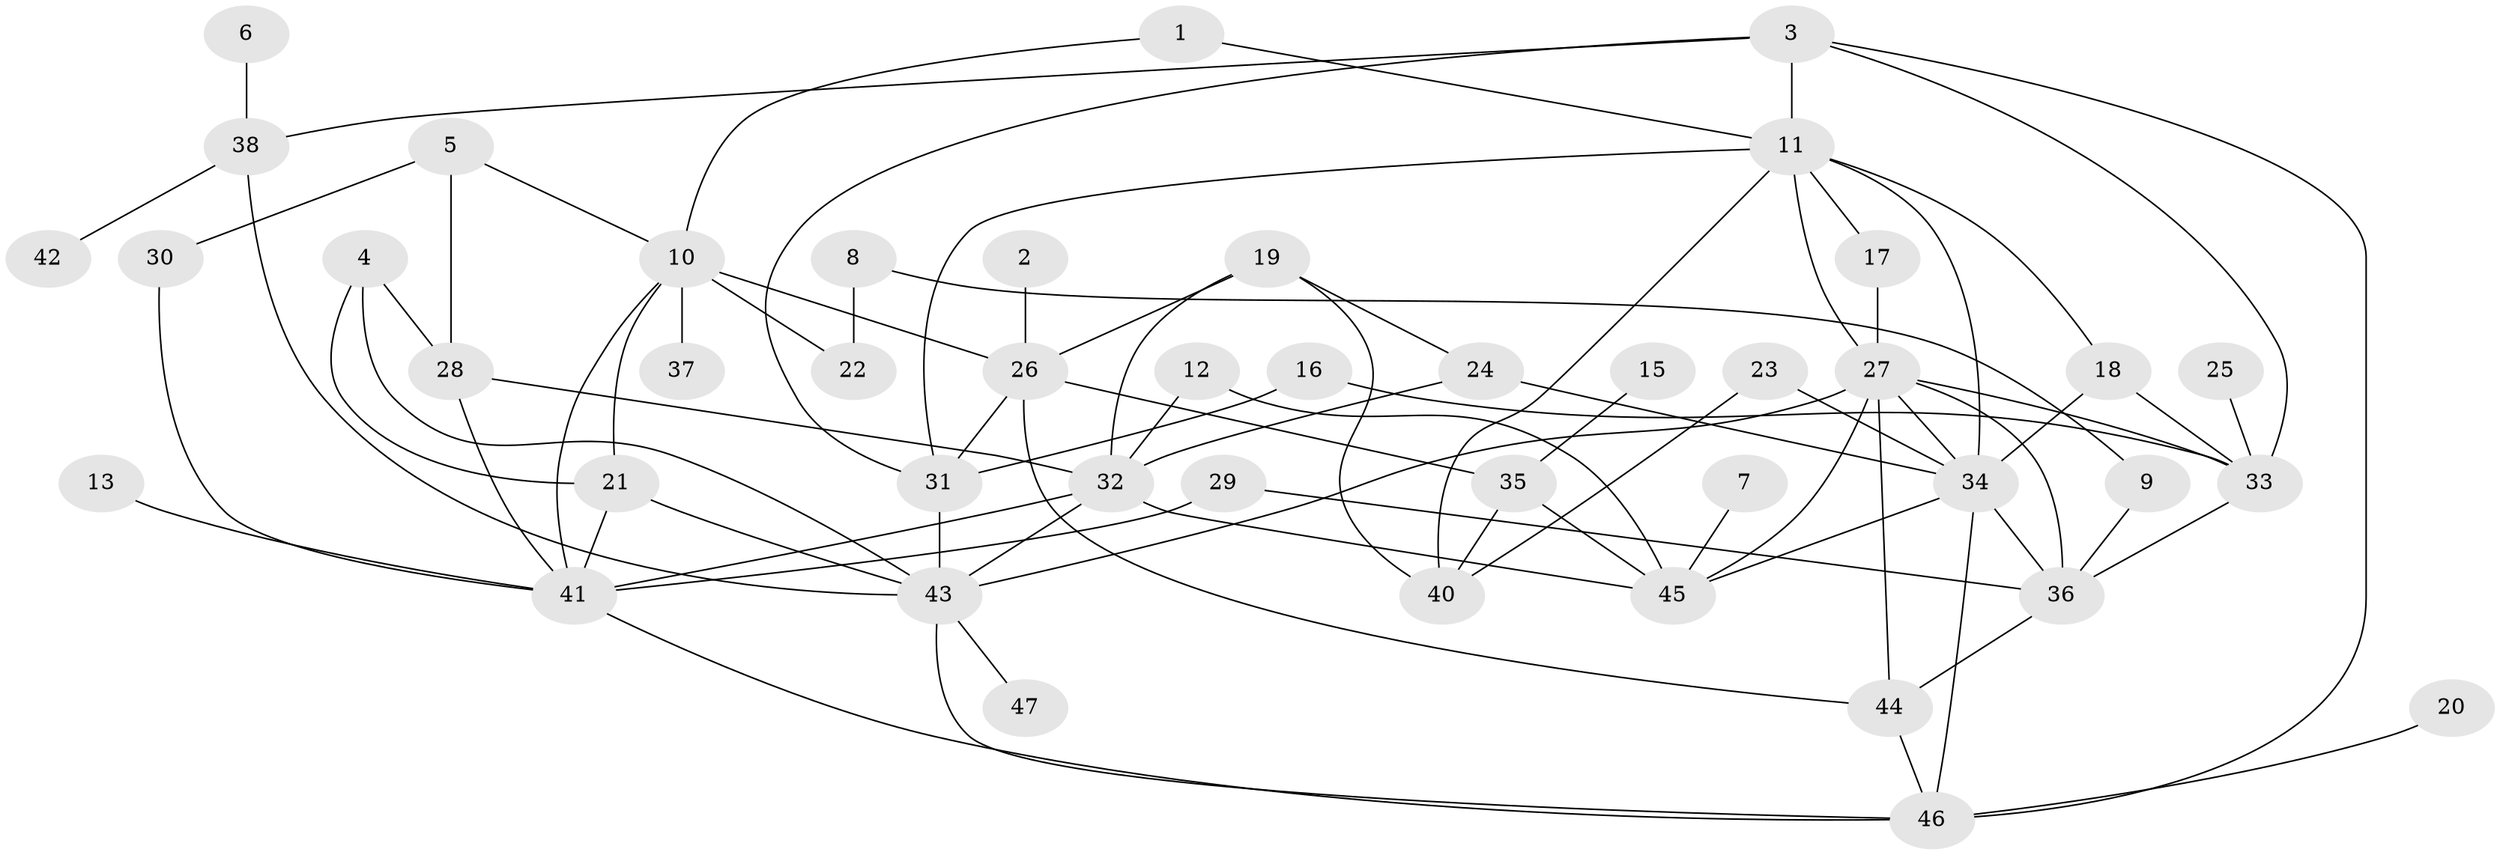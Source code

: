// original degree distribution, {3: 0.1935483870967742, 2: 0.26881720430107525, 5: 0.10752688172043011, 4: 0.12903225806451613, 1: 0.21505376344086022, 7: 0.021505376344086023, 6: 0.043010752688172046, 0: 0.021505376344086023}
// Generated by graph-tools (version 1.1) at 2025/49/03/09/25 03:49:10]
// undirected, 45 vertices, 82 edges
graph export_dot {
graph [start="1"]
  node [color=gray90,style=filled];
  1;
  2;
  3;
  4;
  5;
  6;
  7;
  8;
  9;
  10;
  11;
  12;
  13;
  15;
  16;
  17;
  18;
  19;
  20;
  21;
  22;
  23;
  24;
  25;
  26;
  27;
  28;
  29;
  30;
  31;
  32;
  33;
  34;
  35;
  36;
  37;
  38;
  40;
  41;
  42;
  43;
  44;
  45;
  46;
  47;
  1 -- 10 [weight=1.0];
  1 -- 11 [weight=1.0];
  2 -- 26 [weight=1.0];
  3 -- 11 [weight=1.0];
  3 -- 31 [weight=1.0];
  3 -- 33 [weight=1.0];
  3 -- 38 [weight=1.0];
  3 -- 46 [weight=1.0];
  4 -- 21 [weight=1.0];
  4 -- 28 [weight=1.0];
  4 -- 43 [weight=1.0];
  5 -- 10 [weight=1.0];
  5 -- 28 [weight=1.0];
  5 -- 30 [weight=1.0];
  6 -- 38 [weight=1.0];
  7 -- 45 [weight=1.0];
  8 -- 9 [weight=1.0];
  8 -- 22 [weight=1.0];
  9 -- 36 [weight=1.0];
  10 -- 21 [weight=1.0];
  10 -- 22 [weight=1.0];
  10 -- 26 [weight=1.0];
  10 -- 37 [weight=1.0];
  10 -- 41 [weight=1.0];
  11 -- 17 [weight=1.0];
  11 -- 18 [weight=1.0];
  11 -- 27 [weight=1.0];
  11 -- 31 [weight=1.0];
  11 -- 34 [weight=1.0];
  11 -- 40 [weight=1.0];
  12 -- 32 [weight=1.0];
  12 -- 45 [weight=1.0];
  13 -- 41 [weight=1.0];
  15 -- 35 [weight=1.0];
  16 -- 31 [weight=1.0];
  16 -- 33 [weight=1.0];
  17 -- 27 [weight=1.0];
  18 -- 33 [weight=1.0];
  18 -- 34 [weight=1.0];
  19 -- 24 [weight=1.0];
  19 -- 26 [weight=1.0];
  19 -- 32 [weight=1.0];
  19 -- 40 [weight=1.0];
  20 -- 46 [weight=1.0];
  21 -- 41 [weight=1.0];
  21 -- 43 [weight=1.0];
  23 -- 34 [weight=1.0];
  23 -- 40 [weight=1.0];
  24 -- 32 [weight=1.0];
  24 -- 34 [weight=1.0];
  25 -- 33 [weight=1.0];
  26 -- 31 [weight=1.0];
  26 -- 35 [weight=1.0];
  26 -- 44 [weight=1.0];
  27 -- 33 [weight=1.0];
  27 -- 34 [weight=1.0];
  27 -- 36 [weight=1.0];
  27 -- 43 [weight=1.0];
  27 -- 44 [weight=1.0];
  27 -- 45 [weight=1.0];
  28 -- 32 [weight=1.0];
  28 -- 41 [weight=1.0];
  29 -- 36 [weight=1.0];
  29 -- 41 [weight=1.0];
  30 -- 41 [weight=1.0];
  31 -- 43 [weight=1.0];
  32 -- 41 [weight=1.0];
  32 -- 43 [weight=1.0];
  32 -- 45 [weight=1.0];
  33 -- 36 [weight=1.0];
  34 -- 36 [weight=1.0];
  34 -- 45 [weight=1.0];
  34 -- 46 [weight=1.0];
  35 -- 40 [weight=1.0];
  35 -- 45 [weight=1.0];
  36 -- 44 [weight=1.0];
  38 -- 42 [weight=1.0];
  38 -- 43 [weight=1.0];
  41 -- 46 [weight=1.0];
  43 -- 46 [weight=1.0];
  43 -- 47 [weight=1.0];
  44 -- 46 [weight=1.0];
}
